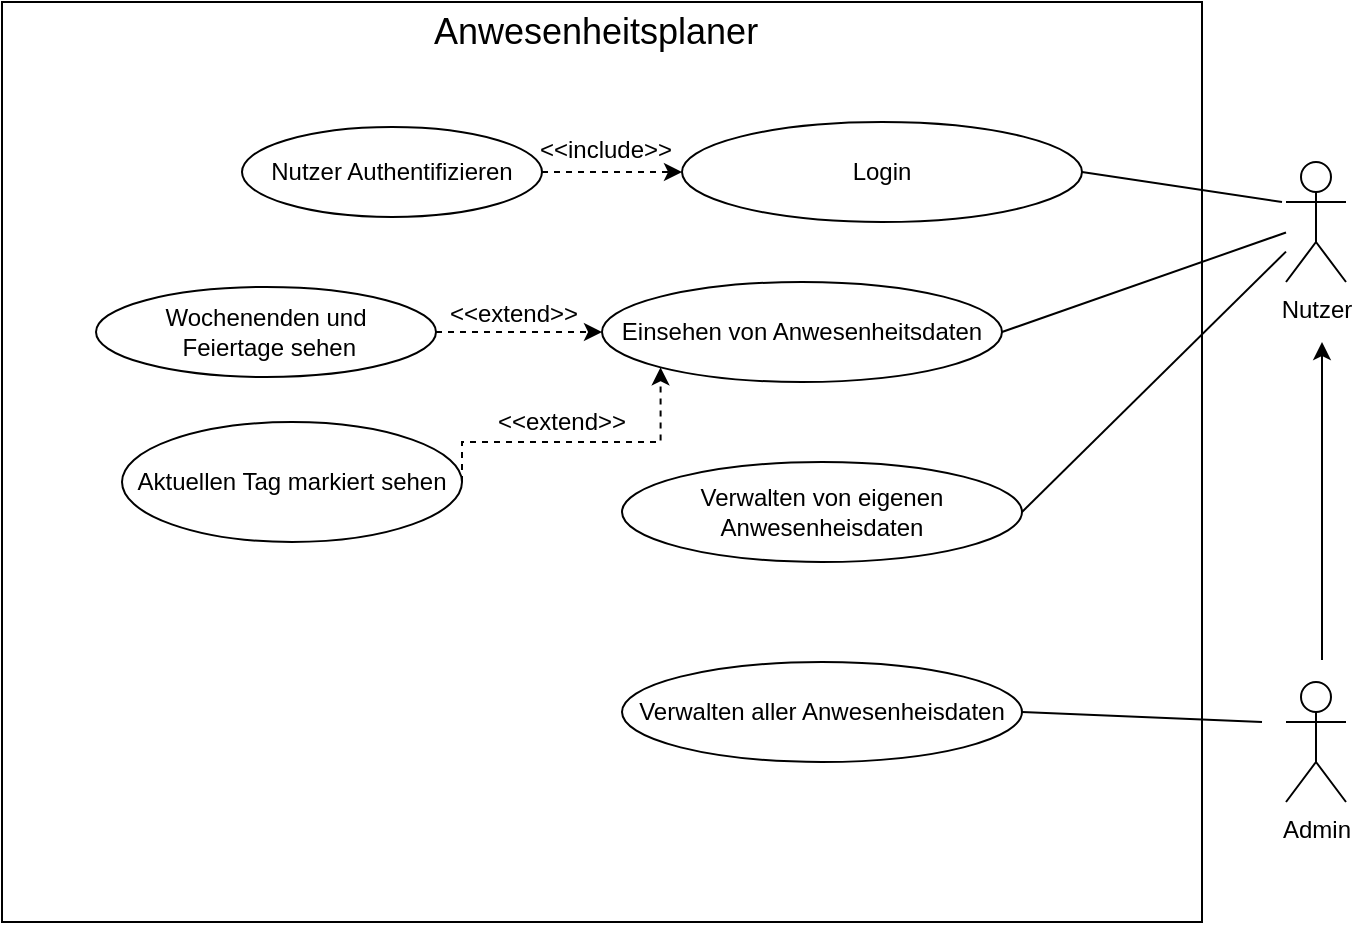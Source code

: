 <mxfile version="21.2.1" type="device">
  <diagram id="O5IIzvsQKv1JL9Lo6wNt" name="Page-1">
    <mxGraphModel dx="2048" dy="1190" grid="1" gridSize="10" guides="1" tooltips="1" connect="1" arrows="1" fold="1" page="1" pageScale="1" pageWidth="827" pageHeight="1169" math="0" shadow="0">
      <root>
        <mxCell id="0" />
        <mxCell id="1" parent="0" />
        <mxCell id="zQdDD5nqRcOn2XXxSVmv-15" value="" style="rounded=0;whiteSpace=wrap;html=1;" parent="1" vertex="1">
          <mxGeometry x="-620" y="40" width="600" height="460" as="geometry" />
        </mxCell>
        <mxCell id="zQdDD5nqRcOn2XXxSVmv-16" value="Login" style="ellipse;whiteSpace=wrap;html=1;" parent="1" vertex="1">
          <mxGeometry x="-280" y="100" width="200" height="50" as="geometry" />
        </mxCell>
        <mxCell id="zQdDD5nqRcOn2XXxSVmv-17" value="Einsehen von Anwesenheitsdaten" style="ellipse;whiteSpace=wrap;html=1;" parent="1" vertex="1">
          <mxGeometry x="-320" y="180" width="200" height="50" as="geometry" />
        </mxCell>
        <mxCell id="zQdDD5nqRcOn2XXxSVmv-18" value="Verwalten von eigenen Anwesenheisdaten" style="ellipse;whiteSpace=wrap;html=1;" parent="1" vertex="1">
          <mxGeometry x="-310" y="270" width="200" height="50" as="geometry" />
        </mxCell>
        <mxCell id="zQdDD5nqRcOn2XXxSVmv-23" style="rounded=0;orthogonalLoop=1;jettySize=auto;html=1;entryX=1;entryY=0.5;entryDx=0;entryDy=0;endArrow=none;endFill=0;" parent="1" target="zQdDD5nqRcOn2XXxSVmv-16" edge="1">
          <mxGeometry relative="1" as="geometry">
            <mxPoint x="20" y="140" as="sourcePoint" />
          </mxGeometry>
        </mxCell>
        <mxCell id="zQdDD5nqRcOn2XXxSVmv-24" style="rounded=0;orthogonalLoop=1;jettySize=auto;html=1;entryX=1;entryY=0.5;entryDx=0;entryDy=0;endArrow=none;endFill=0;" parent="1" source="zQdDD5nqRcOn2XXxSVmv-19" target="zQdDD5nqRcOn2XXxSVmv-17" edge="1">
          <mxGeometry relative="1" as="geometry" />
        </mxCell>
        <mxCell id="zQdDD5nqRcOn2XXxSVmv-26" style="rounded=0;orthogonalLoop=1;jettySize=auto;html=1;entryX=1;entryY=0.5;entryDx=0;entryDy=0;endArrow=none;endFill=0;" parent="1" source="zQdDD5nqRcOn2XXxSVmv-19" target="zQdDD5nqRcOn2XXxSVmv-18" edge="1">
          <mxGeometry relative="1" as="geometry" />
        </mxCell>
        <mxCell id="zQdDD5nqRcOn2XXxSVmv-19" value="Nutzer" style="shape=umlActor;verticalLabelPosition=bottom;verticalAlign=top;html=1;outlineConnect=0;" parent="1" vertex="1">
          <mxGeometry x="22" y="120" width="30" height="60" as="geometry" />
        </mxCell>
        <mxCell id="zQdDD5nqRcOn2XXxSVmv-20" value="Admin" style="shape=umlActor;verticalLabelPosition=bottom;verticalAlign=top;html=1;outlineConnect=0;" parent="1" vertex="1">
          <mxGeometry x="22" y="380" width="30" height="60" as="geometry" />
        </mxCell>
        <mxCell id="zQdDD5nqRcOn2XXxSVmv-29" style="edgeStyle=orthogonalEdgeStyle;rounded=0;orthogonalLoop=1;jettySize=auto;html=1;entryX=0;entryY=0.5;entryDx=0;entryDy=0;dashed=1;" parent="1" source="zQdDD5nqRcOn2XXxSVmv-28" target="zQdDD5nqRcOn2XXxSVmv-16" edge="1">
          <mxGeometry relative="1" as="geometry" />
        </mxCell>
        <mxCell id="zQdDD5nqRcOn2XXxSVmv-28" value="Nutzer Authentifizieren" style="ellipse;whiteSpace=wrap;html=1;" parent="1" vertex="1">
          <mxGeometry x="-500" y="102.5" width="150" height="45" as="geometry" />
        </mxCell>
        <mxCell id="zQdDD5nqRcOn2XXxSVmv-30" value="&amp;lt;&amp;lt;include&amp;gt;&amp;gt;" style="text;html=1;strokeColor=none;fillColor=none;align=center;verticalAlign=middle;whiteSpace=wrap;rounded=0;" parent="1" vertex="1">
          <mxGeometry x="-348" y="99" width="60" height="30" as="geometry" />
        </mxCell>
        <mxCell id="zQdDD5nqRcOn2XXxSVmv-32" style="rounded=0;orthogonalLoop=1;jettySize=auto;html=1;endArrow=none;endFill=0;exitX=1;exitY=0.5;exitDx=0;exitDy=0;" parent="1" source="zQdDD5nqRcOn2XXxSVmv-31" edge="1">
          <mxGeometry relative="1" as="geometry">
            <mxPoint x="10" y="400" as="targetPoint" />
          </mxGeometry>
        </mxCell>
        <mxCell id="zQdDD5nqRcOn2XXxSVmv-31" value="Verwalten aller Anwesenheisdaten" style="ellipse;whiteSpace=wrap;html=1;" parent="1" vertex="1">
          <mxGeometry x="-310" y="370" width="200" height="50" as="geometry" />
        </mxCell>
        <mxCell id="zQdDD5nqRcOn2XXxSVmv-33" value="&lt;font style=&quot;font-size: 18px;&quot;&gt;Anwesenheitsplaner&lt;/font&gt;" style="text;html=1;strokeColor=none;fillColor=none;align=center;verticalAlign=middle;whiteSpace=wrap;rounded=0;" parent="1" vertex="1">
          <mxGeometry x="-403" y="40" width="160" height="30" as="geometry" />
        </mxCell>
        <mxCell id="zQdDD5nqRcOn2XXxSVmv-36" style="edgeStyle=none;rounded=0;orthogonalLoop=1;jettySize=auto;html=1;startArrow=none;startFill=0;" parent="1" edge="1">
          <mxGeometry relative="1" as="geometry">
            <mxPoint x="40" y="210" as="targetPoint" />
            <mxPoint x="40" y="369" as="sourcePoint" />
          </mxGeometry>
        </mxCell>
        <mxCell id="zQdDD5nqRcOn2XXxSVmv-37" value="Wochenenden und&lt;br&gt;&amp;nbsp;Feiertage sehen" style="ellipse;whiteSpace=wrap;html=1;" parent="1" vertex="1">
          <mxGeometry x="-573" y="182.5" width="170" height="45" as="geometry" />
        </mxCell>
        <mxCell id="zQdDD5nqRcOn2XXxSVmv-38" style="edgeStyle=orthogonalEdgeStyle;rounded=0;orthogonalLoop=1;jettySize=auto;html=1;dashed=1;exitX=1;exitY=0.5;exitDx=0;exitDy=0;" parent="1" source="zQdDD5nqRcOn2XXxSVmv-37" edge="1">
          <mxGeometry relative="1" as="geometry">
            <mxPoint x="-390" y="205" as="sourcePoint" />
            <mxPoint x="-320" y="205" as="targetPoint" />
          </mxGeometry>
        </mxCell>
        <mxCell id="zQdDD5nqRcOn2XXxSVmv-39" value="&amp;lt;&amp;lt;extend&amp;gt;&amp;gt;" style="text;html=1;strokeColor=none;fillColor=none;align=center;verticalAlign=middle;whiteSpace=wrap;rounded=0;" parent="1" vertex="1">
          <mxGeometry x="-394" y="181" width="60" height="30" as="geometry" />
        </mxCell>
        <mxCell id="zQdDD5nqRcOn2XXxSVmv-41" value="Aktuellen Tag markiert sehen" style="ellipse;whiteSpace=wrap;html=1;" parent="1" vertex="1">
          <mxGeometry x="-560" y="250" width="170" height="60" as="geometry" />
        </mxCell>
        <mxCell id="zQdDD5nqRcOn2XXxSVmv-42" value="&amp;lt;&amp;lt;extend&amp;gt;&amp;gt;" style="text;html=1;strokeColor=none;fillColor=none;align=center;verticalAlign=middle;whiteSpace=wrap;rounded=0;" parent="1" vertex="1">
          <mxGeometry x="-370" y="235" width="60" height="30" as="geometry" />
        </mxCell>
        <mxCell id="zQdDD5nqRcOn2XXxSVmv-43" style="edgeStyle=orthogonalEdgeStyle;rounded=0;orthogonalLoop=1;jettySize=auto;html=1;entryX=0;entryY=1;entryDx=0;entryDy=0;dashed=1;exitX=1;exitY=0.5;exitDx=0;exitDy=0;" parent="1" source="zQdDD5nqRcOn2XXxSVmv-41" target="zQdDD5nqRcOn2XXxSVmv-17" edge="1">
          <mxGeometry relative="1" as="geometry">
            <mxPoint x="-340" y="135" as="sourcePoint" />
            <mxPoint x="-270" y="135" as="targetPoint" />
            <Array as="points">
              <mxPoint x="-390" y="260" />
              <mxPoint x="-291" y="260" />
            </Array>
          </mxGeometry>
        </mxCell>
      </root>
    </mxGraphModel>
  </diagram>
</mxfile>
